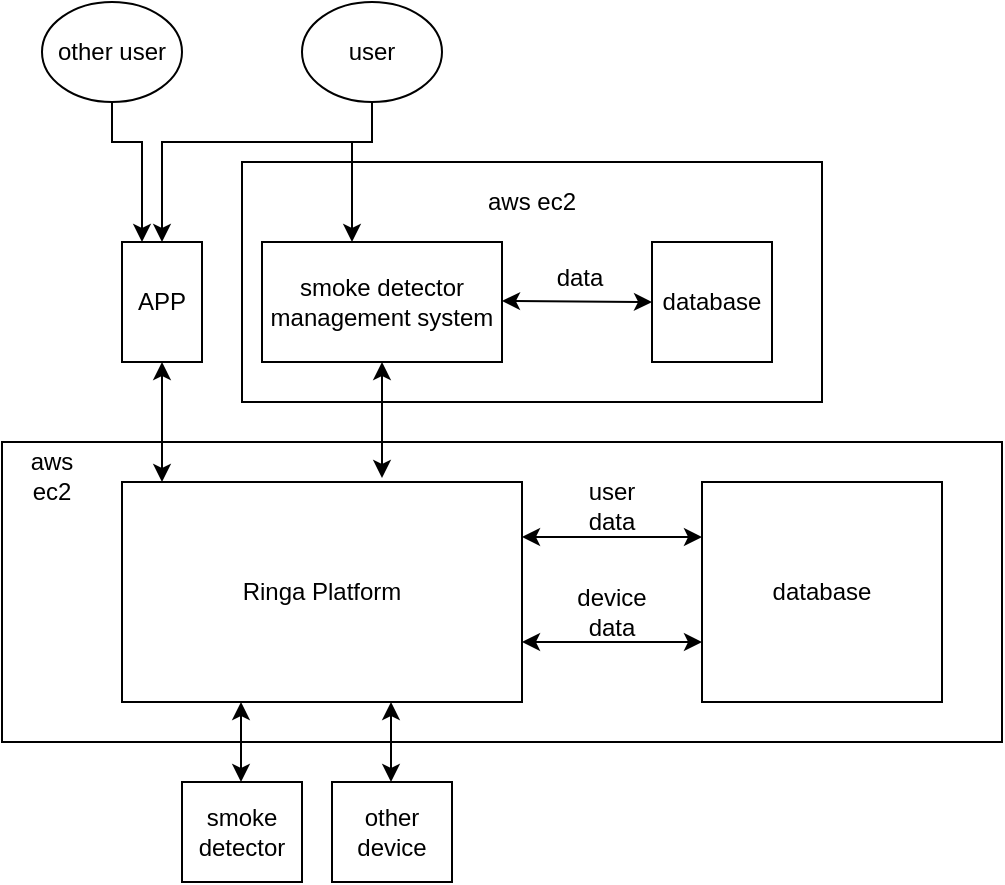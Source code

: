 <mxfile version="14.4.3" type="github">
  <diagram id="WkU_ySg5TG5ERBpK5k0g" name="Page-1">
    <mxGraphModel dx="946" dy="538" grid="1" gridSize="10" guides="1" tooltips="1" connect="1" arrows="1" fold="1" page="1" pageScale="1" pageWidth="827" pageHeight="1169" math="0" shadow="0">
      <root>
        <mxCell id="0" />
        <mxCell id="1" parent="0" />
        <mxCell id="HMGG9bXaIlMVWyoMghut-1" value="" style="rounded=0;whiteSpace=wrap;html=1;" vertex="1" parent="1">
          <mxGeometry x="310" y="240" width="290" height="120" as="geometry" />
        </mxCell>
        <mxCell id="HMGG9bXaIlMVWyoMghut-2" value="" style="rounded=0;whiteSpace=wrap;html=1;" vertex="1" parent="1">
          <mxGeometry x="190" y="380" width="500" height="150" as="geometry" />
        </mxCell>
        <mxCell id="HMGG9bXaIlMVWyoMghut-3" value="Ringa Platform" style="rounded=0;whiteSpace=wrap;html=1;" vertex="1" parent="1">
          <mxGeometry x="250" y="400" width="200" height="110" as="geometry" />
        </mxCell>
        <mxCell id="HMGG9bXaIlMVWyoMghut-4" value="APP" style="rounded=0;whiteSpace=wrap;html=1;" vertex="1" parent="1">
          <mxGeometry x="250" y="280" width="40" height="60" as="geometry" />
        </mxCell>
        <mxCell id="HMGG9bXaIlMVWyoMghut-5" value="smoke detector management system" style="rounded=0;whiteSpace=wrap;html=1;" vertex="1" parent="1">
          <mxGeometry x="320" y="280" width="120" height="60" as="geometry" />
        </mxCell>
        <mxCell id="HMGG9bXaIlMVWyoMghut-6" value="database" style="rounded=0;whiteSpace=wrap;html=1;align=center;" vertex="1" parent="1">
          <mxGeometry x="540" y="400" width="120" height="110" as="geometry" />
        </mxCell>
        <mxCell id="HMGG9bXaIlMVWyoMghut-7" value="smoke detector" style="rounded=0;whiteSpace=wrap;html=1;" vertex="1" parent="1">
          <mxGeometry x="280" y="550" width="60" height="50" as="geometry" />
        </mxCell>
        <mxCell id="HMGG9bXaIlMVWyoMghut-8" value="other device" style="rounded=0;whiteSpace=wrap;html=1;" vertex="1" parent="1">
          <mxGeometry x="355" y="550" width="60" height="50" as="geometry" />
        </mxCell>
        <mxCell id="HMGG9bXaIlMVWyoMghut-9" style="edgeStyle=orthogonalEdgeStyle;rounded=0;orthogonalLoop=1;jettySize=auto;html=1;exitX=0.5;exitY=1;exitDx=0;exitDy=0;entryX=0.5;entryY=0;entryDx=0;entryDy=0;" edge="1" parent="1" source="HMGG9bXaIlMVWyoMghut-11" target="HMGG9bXaIlMVWyoMghut-4">
          <mxGeometry relative="1" as="geometry">
            <Array as="points">
              <mxPoint x="375" y="230" />
              <mxPoint x="270" y="230" />
            </Array>
          </mxGeometry>
        </mxCell>
        <mxCell id="HMGG9bXaIlMVWyoMghut-10" style="edgeStyle=orthogonalEdgeStyle;rounded=0;orthogonalLoop=1;jettySize=auto;html=1;exitX=0.5;exitY=1;exitDx=0;exitDy=0;entryX=0.375;entryY=0;entryDx=0;entryDy=0;entryPerimeter=0;" edge="1" parent="1" source="HMGG9bXaIlMVWyoMghut-11" target="HMGG9bXaIlMVWyoMghut-5">
          <mxGeometry relative="1" as="geometry">
            <Array as="points">
              <mxPoint x="375" y="230" />
              <mxPoint x="365" y="230" />
            </Array>
          </mxGeometry>
        </mxCell>
        <mxCell id="HMGG9bXaIlMVWyoMghut-11" value="user" style="ellipse;whiteSpace=wrap;html=1;" vertex="1" parent="1">
          <mxGeometry x="340" y="160" width="70" height="50" as="geometry" />
        </mxCell>
        <mxCell id="HMGG9bXaIlMVWyoMghut-12" style="edgeStyle=orthogonalEdgeStyle;rounded=0;orthogonalLoop=1;jettySize=auto;html=1;entryX=0.25;entryY=0;entryDx=0;entryDy=0;" edge="1" parent="1" source="HMGG9bXaIlMVWyoMghut-13" target="HMGG9bXaIlMVWyoMghut-4">
          <mxGeometry relative="1" as="geometry">
            <Array as="points">
              <mxPoint x="245" y="230" />
              <mxPoint x="260" y="230" />
            </Array>
          </mxGeometry>
        </mxCell>
        <mxCell id="HMGG9bXaIlMVWyoMghut-13" value="other user" style="ellipse;whiteSpace=wrap;html=1;" vertex="1" parent="1">
          <mxGeometry x="210" y="160" width="70" height="50" as="geometry" />
        </mxCell>
        <mxCell id="HMGG9bXaIlMVWyoMghut-14" value="" style="endArrow=classic;startArrow=classic;html=1;entryX=0.5;entryY=1;entryDx=0;entryDy=0;" edge="1" parent="1" target="HMGG9bXaIlMVWyoMghut-5">
          <mxGeometry width="50" height="50" relative="1" as="geometry">
            <mxPoint x="380" y="398" as="sourcePoint" />
            <mxPoint x="504" y="330" as="targetPoint" />
          </mxGeometry>
        </mxCell>
        <mxCell id="HMGG9bXaIlMVWyoMghut-15" value="" style="endArrow=classic;startArrow=classic;html=1;entryX=0.5;entryY=1;entryDx=0;entryDy=0;" edge="1" parent="1" target="HMGG9bXaIlMVWyoMghut-4">
          <mxGeometry width="50" height="50" relative="1" as="geometry">
            <mxPoint x="270" y="400" as="sourcePoint" />
            <mxPoint x="190" y="360" as="targetPoint" />
          </mxGeometry>
        </mxCell>
        <mxCell id="HMGG9bXaIlMVWyoMghut-16" value="" style="endArrow=classic;startArrow=classic;html=1;entryX=0.5;entryY=1;entryDx=0;entryDy=0;" edge="1" parent="1">
          <mxGeometry width="50" height="50" relative="1" as="geometry">
            <mxPoint x="309.5" y="550" as="sourcePoint" />
            <mxPoint x="309.5" y="510" as="targetPoint" />
          </mxGeometry>
        </mxCell>
        <mxCell id="HMGG9bXaIlMVWyoMghut-17" value="" style="endArrow=classic;startArrow=classic;html=1;entryX=0.5;entryY=1;entryDx=0;entryDy=0;" edge="1" parent="1">
          <mxGeometry width="50" height="50" relative="1" as="geometry">
            <mxPoint x="384.5" y="550" as="sourcePoint" />
            <mxPoint x="384.5" y="510" as="targetPoint" />
          </mxGeometry>
        </mxCell>
        <mxCell id="HMGG9bXaIlMVWyoMghut-18" value="" style="endArrow=classic;startArrow=classic;html=1;exitX=1;exitY=0.25;exitDx=0;exitDy=0;entryX=0;entryY=0.25;entryDx=0;entryDy=0;" edge="1" parent="1" source="HMGG9bXaIlMVWyoMghut-3" target="HMGG9bXaIlMVWyoMghut-6">
          <mxGeometry width="50" height="50" relative="1" as="geometry">
            <mxPoint x="480" y="510" as="sourcePoint" />
            <mxPoint x="530" y="460" as="targetPoint" />
          </mxGeometry>
        </mxCell>
        <mxCell id="HMGG9bXaIlMVWyoMghut-19" value="" style="endArrow=classic;startArrow=classic;html=1;exitX=1;exitY=0.25;exitDx=0;exitDy=0;entryX=0;entryY=0.25;entryDx=0;entryDy=0;" edge="1" parent="1">
          <mxGeometry width="50" height="50" relative="1" as="geometry">
            <mxPoint x="450" y="480" as="sourcePoint" />
            <mxPoint x="540" y="480" as="targetPoint" />
          </mxGeometry>
        </mxCell>
        <mxCell id="HMGG9bXaIlMVWyoMghut-20" value="device data" style="text;html=1;strokeColor=none;fillColor=none;align=center;verticalAlign=middle;whiteSpace=wrap;rounded=0;" vertex="1" parent="1">
          <mxGeometry x="470" y="450" width="50" height="30" as="geometry" />
        </mxCell>
        <mxCell id="HMGG9bXaIlMVWyoMghut-21" value="user data" style="text;html=1;strokeColor=none;fillColor=none;align=center;verticalAlign=middle;whiteSpace=wrap;rounded=0;" vertex="1" parent="1">
          <mxGeometry x="470" y="393" width="50" height="37" as="geometry" />
        </mxCell>
        <mxCell id="HMGG9bXaIlMVWyoMghut-22" value="database" style="whiteSpace=wrap;html=1;aspect=fixed;" vertex="1" parent="1">
          <mxGeometry x="515" y="280" width="60" height="60" as="geometry" />
        </mxCell>
        <mxCell id="HMGG9bXaIlMVWyoMghut-23" value="" style="endArrow=classic;startArrow=classic;html=1;exitX=1;exitY=0.25;exitDx=0;exitDy=0;entryX=0;entryY=0.5;entryDx=0;entryDy=0;" edge="1" parent="1" target="HMGG9bXaIlMVWyoMghut-22">
          <mxGeometry width="50" height="50" relative="1" as="geometry">
            <mxPoint x="440" y="309.5" as="sourcePoint" />
            <mxPoint x="510" y="310" as="targetPoint" />
          </mxGeometry>
        </mxCell>
        <mxCell id="HMGG9bXaIlMVWyoMghut-24" value="data" style="text;html=1;strokeColor=none;fillColor=none;align=center;verticalAlign=middle;whiteSpace=wrap;rounded=0;" vertex="1" parent="1">
          <mxGeometry x="454" y="288" width="50" height="20" as="geometry" />
        </mxCell>
        <mxCell id="HMGG9bXaIlMVWyoMghut-25" value="aws&lt;br&gt;ec2" style="text;html=1;strokeColor=none;fillColor=none;align=center;verticalAlign=middle;whiteSpace=wrap;rounded=0;" vertex="1" parent="1">
          <mxGeometry x="190" y="387" width="50" height="20" as="geometry" />
        </mxCell>
        <mxCell id="HMGG9bXaIlMVWyoMghut-26" value="aws&amp;nbsp;ec2" style="text;html=1;strokeColor=none;fillColor=none;align=center;verticalAlign=middle;whiteSpace=wrap;rounded=0;" vertex="1" parent="1">
          <mxGeometry x="430" y="250" width="50" height="20" as="geometry" />
        </mxCell>
      </root>
    </mxGraphModel>
  </diagram>
</mxfile>
